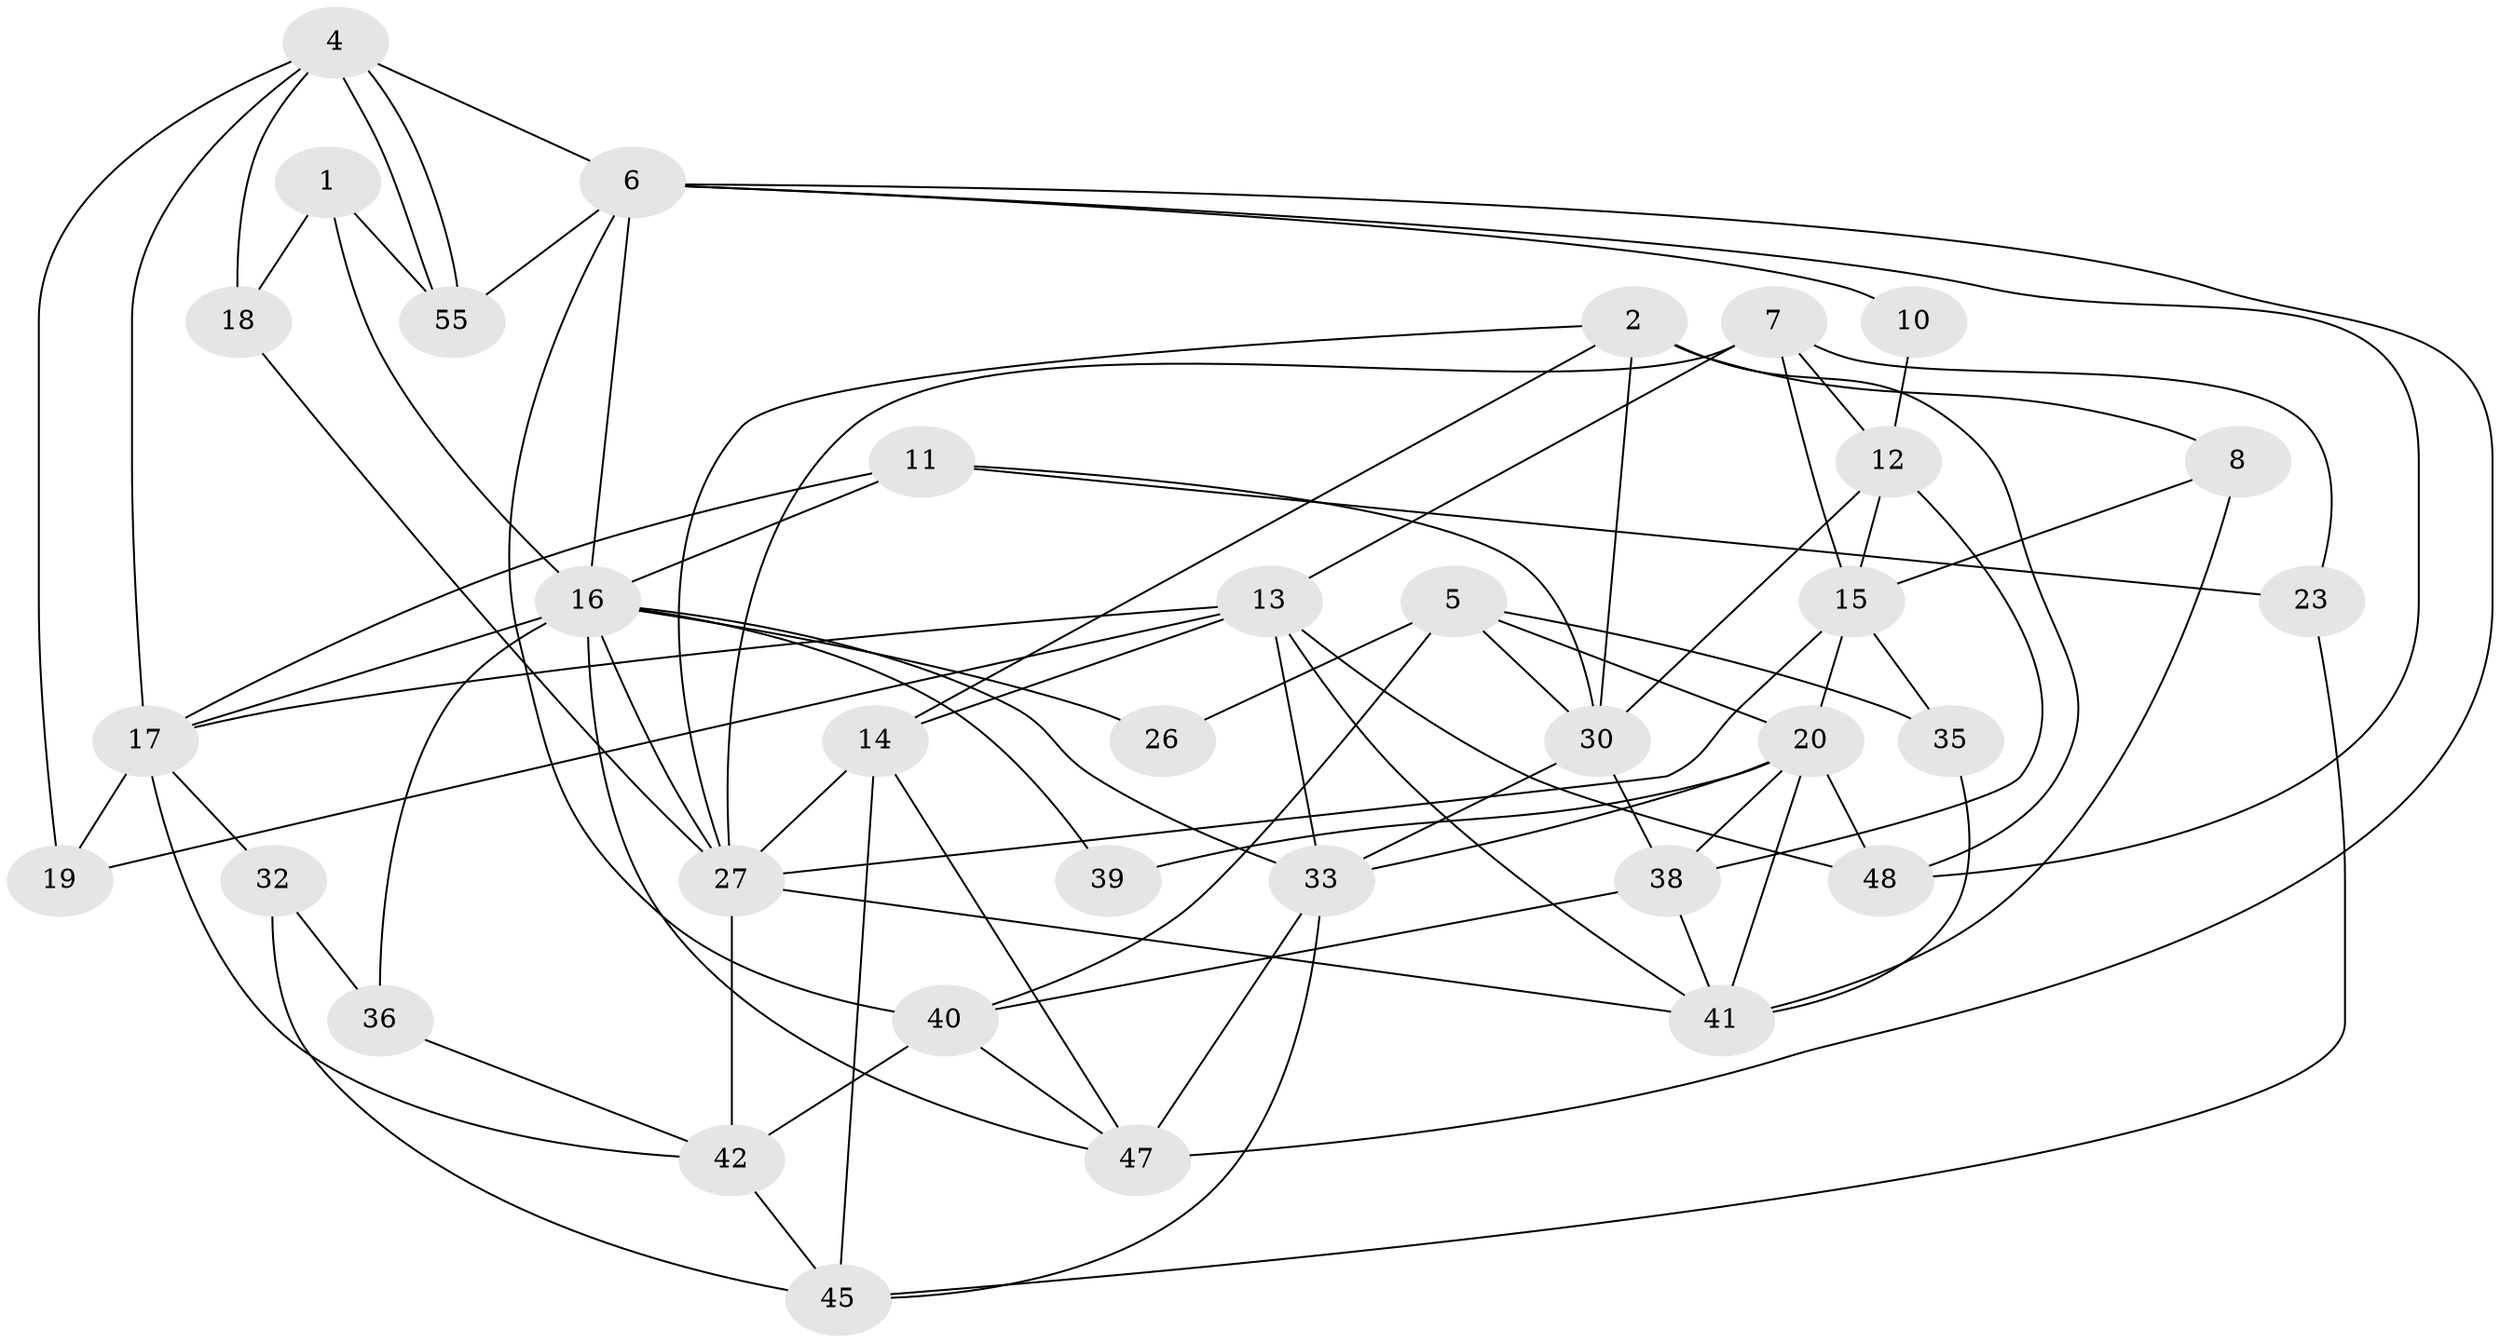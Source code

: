 // original degree distribution, {3: 0.2545454545454545, 2: 0.16363636363636364, 4: 0.2, 5: 0.2545454545454545, 7: 0.07272727272727272, 6: 0.05454545454545454}
// Generated by graph-tools (version 1.1) at 2025/11/02/27/25 16:11:20]
// undirected, 35 vertices, 84 edges
graph export_dot {
graph [start="1"]
  node [color=gray90,style=filled];
  1 [super="+3"];
  2 [super="+25"];
  4 [super="+28"];
  5 [super="+9"];
  6 [super="+43"];
  7;
  8;
  10;
  11 [super="+54"];
  12 [super="+21"];
  13 [super="+22"];
  14 [super="+29"];
  15 [super="+53"];
  16 [super="+34"];
  17 [super="+31"];
  18;
  19;
  20 [super="+24"];
  23;
  26;
  27 [super="+49"];
  30 [super="+52"];
  32;
  33 [super="+37"];
  35;
  36 [super="+46"];
  38;
  39;
  40;
  41 [super="+44"];
  42;
  45 [super="+50"];
  47 [super="+51"];
  48;
  55;
  1 -- 18;
  1 -- 16;
  1 -- 55;
  2 -- 8;
  2 -- 48 [weight=2];
  2 -- 30;
  2 -- 27;
  2 -- 14;
  4 -- 55;
  4 -- 55;
  4 -- 19;
  4 -- 17;
  4 -- 18;
  4 -- 6;
  5 -- 20 [weight=2];
  5 -- 26;
  5 -- 35;
  5 -- 40;
  5 -- 30;
  6 -- 16;
  6 -- 48;
  6 -- 55;
  6 -- 40;
  6 -- 10;
  6 -- 47;
  7 -- 12;
  7 -- 15;
  7 -- 23;
  7 -- 27;
  7 -- 13;
  8 -- 15;
  8 -- 41;
  10 -- 12;
  11 -- 23;
  11 -- 16;
  11 -- 17;
  11 -- 30;
  12 -- 15;
  12 -- 38;
  12 -- 30;
  13 -- 33;
  13 -- 19;
  13 -- 48;
  13 -- 17;
  13 -- 14;
  13 -- 41;
  14 -- 47;
  14 -- 45;
  14 -- 27;
  15 -- 35;
  15 -- 20;
  15 -- 27;
  16 -- 17 [weight=2];
  16 -- 26;
  16 -- 33;
  16 -- 39;
  16 -- 36;
  16 -- 47;
  16 -- 27;
  17 -- 32;
  17 -- 19;
  17 -- 42;
  18 -- 27;
  20 -- 41;
  20 -- 33;
  20 -- 48;
  20 -- 38;
  20 -- 39;
  23 -- 45;
  27 -- 42;
  27 -- 41;
  30 -- 38;
  30 -- 33;
  32 -- 36;
  32 -- 45;
  33 -- 45;
  33 -- 47 [weight=2];
  35 -- 41;
  36 -- 42;
  38 -- 40;
  38 -- 41;
  40 -- 42;
  40 -- 47;
  42 -- 45;
}
